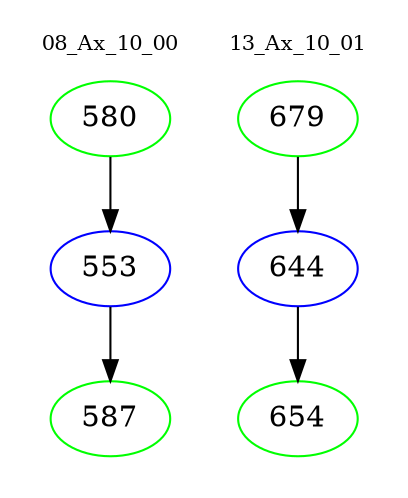 digraph{
subgraph cluster_0 {
color = white
label = "08_Ax_10_00";
fontsize=10;
T0_580 [label="580", color="green"]
T0_580 -> T0_553 [color="black"]
T0_553 [label="553", color="blue"]
T0_553 -> T0_587 [color="black"]
T0_587 [label="587", color="green"]
}
subgraph cluster_1 {
color = white
label = "13_Ax_10_01";
fontsize=10;
T1_679 [label="679", color="green"]
T1_679 -> T1_644 [color="black"]
T1_644 [label="644", color="blue"]
T1_644 -> T1_654 [color="black"]
T1_654 [label="654", color="green"]
}
}
